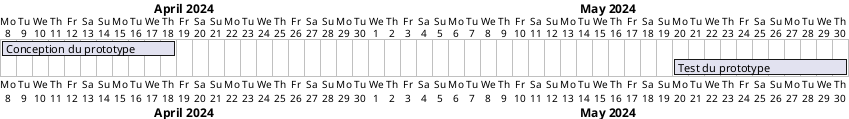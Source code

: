 @startgantt
[Conception du prototype] requires 11 days
[Test du prototype] requires 11 days

Project starts 2024-04-08
[Conception du prototype] starts 2024-04-08
[Test du prototype] starts 2024-05-20
@endgantt
